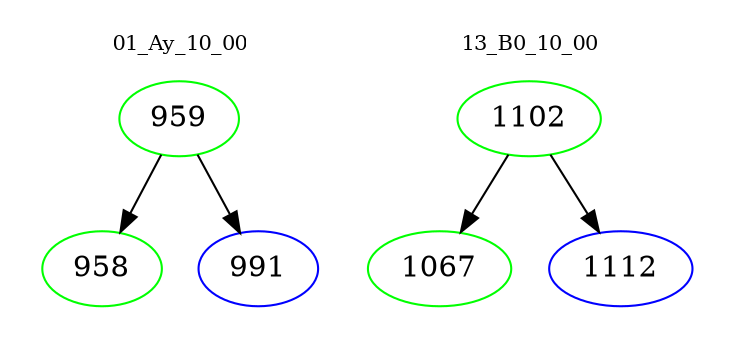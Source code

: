 digraph{
subgraph cluster_0 {
color = white
label = "01_Ay_10_00";
fontsize=10;
T0_959 [label="959", color="green"]
T0_959 -> T0_958 [color="black"]
T0_958 [label="958", color="green"]
T0_959 -> T0_991 [color="black"]
T0_991 [label="991", color="blue"]
}
subgraph cluster_1 {
color = white
label = "13_B0_10_00";
fontsize=10;
T1_1102 [label="1102", color="green"]
T1_1102 -> T1_1067 [color="black"]
T1_1067 [label="1067", color="green"]
T1_1102 -> T1_1112 [color="black"]
T1_1112 [label="1112", color="blue"]
}
}
